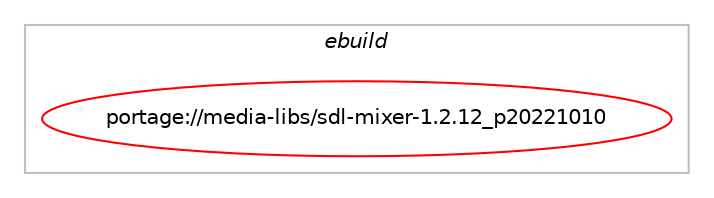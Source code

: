 digraph prolog {

# *************
# Graph options
# *************

newrank=true;
concentrate=true;
compound=true;
graph [rankdir=LR,fontname=Helvetica,fontsize=10,ranksep=1.5];#, ranksep=2.5, nodesep=0.2];
edge  [arrowhead=vee];
node  [fontname=Helvetica,fontsize=10];

# **********
# The ebuild
# **********

subgraph cluster_leftcol {
color=gray;
label=<<i>ebuild</i>>;
id [label="portage://media-libs/sdl-mixer-1.2.12_p20221010", color=red, width=4, href="../media-libs/sdl-mixer-1.2.12_p20221010.svg"];
}

# ****************
# The dependencies
# ****************

subgraph cluster_midcol {
color=gray;
label=<<i>dependencies</i>>;
subgraph cluster_compile {
fillcolor="#eeeeee";
style=filled;
label=<<i>compile</i>>;
# *** BEGIN UNKNOWN DEPENDENCY TYPE (TODO) ***
# id -> equal(use_conditional_group(positive,flac,portage://media-libs/sdl-mixer-1.2.12_p20221010,[package_dependency(portage://media-libs/sdl-mixer-1.2.12_p20221010,install,no,media-libs,flac,greaterequal,[1.2.1,,-r5,1.2.1-r5],any_same_slot,[use(optenable(abi_x86_32),negative),use(optenable(abi_x86_64),negative),use(optenable(abi_x86_x32),negative),use(optenable(abi_mips_n32),negative),use(optenable(abi_mips_n64),negative),use(optenable(abi_mips_o32),negative),use(optenable(abi_s390_32),negative),use(optenable(abi_s390_64),negative)])]))
# *** END UNKNOWN DEPENDENCY TYPE (TODO) ***

# *** BEGIN UNKNOWN DEPENDENCY TYPE (TODO) ***
# id -> equal(use_conditional_group(positive,midi,portage://media-libs/sdl-mixer-1.2.12_p20221010,[use_conditional_group(positive,fluidsynth,portage://media-libs/sdl-mixer-1.2.12_p20221010,[package_dependency(portage://media-libs/sdl-mixer-1.2.12_p20221010,install,no,media-sound,fluidsynth,greaterequal,[1.1.6,,-r1,1.1.6-r1],any_same_slot,[use(optenable(abi_x86_32),negative),use(optenable(abi_x86_64),negative),use(optenable(abi_x86_x32),negative),use(optenable(abi_mips_n32),negative),use(optenable(abi_mips_n64),negative),use(optenable(abi_mips_o32),negative),use(optenable(abi_s390_32),negative),use(optenable(abi_s390_64),negative)])]),use_conditional_group(positive,timidity,portage://media-libs/sdl-mixer-1.2.12_p20221010,[package_dependency(portage://media-libs/sdl-mixer-1.2.12_p20221010,install,no,media-sound,timidity++,none,[,,],[],[])])]))
# *** END UNKNOWN DEPENDENCY TYPE (TODO) ***

# *** BEGIN UNKNOWN DEPENDENCY TYPE (TODO) ***
# id -> equal(use_conditional_group(positive,mod,portage://media-libs/sdl-mixer-1.2.12_p20221010,[use_conditional_group(positive,mikmod,portage://media-libs/sdl-mixer-1.2.12_p20221010,[package_dependency(portage://media-libs/sdl-mixer-1.2.12_p20221010,install,no,media-libs,libmikmod,greaterequal,[3.3.6,,-r1,3.3.6-r1],[],[use(optenable(abi_x86_32),negative),use(optenable(abi_x86_64),negative),use(optenable(abi_x86_x32),negative),use(optenable(abi_mips_n32),negative),use(optenable(abi_mips_n64),negative),use(optenable(abi_mips_o32),negative),use(optenable(abi_s390_32),negative),use(optenable(abi_s390_64),negative)])]),use_conditional_group(positive,modplug,portage://media-libs/sdl-mixer-1.2.12_p20221010,[package_dependency(portage://media-libs/sdl-mixer-1.2.12_p20221010,install,no,media-libs,libmodplug,greaterequal,[0.8.8.4,,-r1,0.8.8.4-r1],[],[use(optenable(abi_x86_32),negative),use(optenable(abi_x86_64),negative),use(optenable(abi_x86_x32),negative),use(optenable(abi_mips_n32),negative),use(optenable(abi_mips_n64),negative),use(optenable(abi_mips_o32),negative),use(optenable(abi_s390_32),negative),use(optenable(abi_s390_64),negative)])])]))
# *** END UNKNOWN DEPENDENCY TYPE (TODO) ***

# *** BEGIN UNKNOWN DEPENDENCY TYPE (TODO) ***
# id -> equal(use_conditional_group(positive,mp3,portage://media-libs/sdl-mixer-1.2.12_p20221010,[use_conditional_group(positive,mad,portage://media-libs/sdl-mixer-1.2.12_p20221010,[package_dependency(portage://media-libs/sdl-mixer-1.2.12_p20221010,install,no,media-libs,libmad,greaterequal,[0.15.1,b,-r8,0.15.1b-r8],[],[use(optenable(abi_x86_32),negative),use(optenable(abi_x86_64),negative),use(optenable(abi_x86_x32),negative),use(optenable(abi_mips_n32),negative),use(optenable(abi_mips_n64),negative),use(optenable(abi_mips_o32),negative),use(optenable(abi_s390_32),negative),use(optenable(abi_s390_64),negative)])]),use_conditional_group(positive,smpeg,portage://media-libs/sdl-mixer-1.2.12_p20221010,[package_dependency(portage://media-libs/sdl-mixer-1.2.12_p20221010,install,no,media-libs,smpeg,greaterequal,[0.4.4,,-r10,0.4.4-r10],[],[use(optenable(abi_x86_32),negative),use(optenable(abi_x86_64),negative),use(optenable(abi_x86_x32),negative),use(optenable(abi_mips_n32),negative),use(optenable(abi_mips_n64),negative),use(optenable(abi_mips_o32),negative),use(optenable(abi_s390_32),negative),use(optenable(abi_s390_64),negative)])])]))
# *** END UNKNOWN DEPENDENCY TYPE (TODO) ***

# *** BEGIN UNKNOWN DEPENDENCY TYPE (TODO) ***
# id -> equal(use_conditional_group(positive,vorbis,portage://media-libs/sdl-mixer-1.2.12_p20221010,[package_dependency(portage://media-libs/sdl-mixer-1.2.12_p20221010,install,no,media-libs,libogg,greaterequal,[1.3.0,,,1.3.0],[],[use(optenable(abi_x86_32),negative),use(optenable(abi_x86_64),negative),use(optenable(abi_x86_x32),negative),use(optenable(abi_mips_n32),negative),use(optenable(abi_mips_n64),negative),use(optenable(abi_mips_o32),negative),use(optenable(abi_s390_32),negative),use(optenable(abi_s390_64),negative)]),package_dependency(portage://media-libs/sdl-mixer-1.2.12_p20221010,install,no,media-libs,libvorbis,greaterequal,[1.3.3,,-r1,1.3.3-r1],[],[use(optenable(abi_x86_32),negative),use(optenable(abi_x86_64),negative),use(optenable(abi_x86_x32),negative),use(optenable(abi_mips_n32),negative),use(optenable(abi_mips_n64),negative),use(optenable(abi_mips_o32),negative),use(optenable(abi_s390_32),negative),use(optenable(abi_s390_64),negative)])]))
# *** END UNKNOWN DEPENDENCY TYPE (TODO) ***

# *** BEGIN UNKNOWN DEPENDENCY TYPE (TODO) ***
# id -> equal(package_dependency(portage://media-libs/sdl-mixer-1.2.12_p20221010,install,no,media-libs,libsdl,greaterequal,[1.2.15,,-r4,1.2.15-r4],[],[use(optenable(abi_x86_32),negative),use(optenable(abi_x86_64),negative),use(optenable(abi_x86_x32),negative),use(optenable(abi_mips_n32),negative),use(optenable(abi_mips_n64),negative),use(optenable(abi_mips_o32),negative),use(optenable(abi_s390_32),negative),use(optenable(abi_s390_64),negative)]))
# *** END UNKNOWN DEPENDENCY TYPE (TODO) ***

}
subgraph cluster_compileandrun {
fillcolor="#eeeeee";
style=filled;
label=<<i>compile and run</i>>;
}
subgraph cluster_run {
fillcolor="#eeeeee";
style=filled;
label=<<i>run</i>>;
# *** BEGIN UNKNOWN DEPENDENCY TYPE (TODO) ***
# id -> equal(use_conditional_group(positive,flac,portage://media-libs/sdl-mixer-1.2.12_p20221010,[package_dependency(portage://media-libs/sdl-mixer-1.2.12_p20221010,run,no,media-libs,flac,greaterequal,[1.2.1,,-r5,1.2.1-r5],any_same_slot,[use(optenable(abi_x86_32),negative),use(optenable(abi_x86_64),negative),use(optenable(abi_x86_x32),negative),use(optenable(abi_mips_n32),negative),use(optenable(abi_mips_n64),negative),use(optenable(abi_mips_o32),negative),use(optenable(abi_s390_32),negative),use(optenable(abi_s390_64),negative)])]))
# *** END UNKNOWN DEPENDENCY TYPE (TODO) ***

# *** BEGIN UNKNOWN DEPENDENCY TYPE (TODO) ***
# id -> equal(use_conditional_group(positive,midi,portage://media-libs/sdl-mixer-1.2.12_p20221010,[use_conditional_group(positive,fluidsynth,portage://media-libs/sdl-mixer-1.2.12_p20221010,[package_dependency(portage://media-libs/sdl-mixer-1.2.12_p20221010,run,no,media-sound,fluidsynth,greaterequal,[1.1.6,,-r1,1.1.6-r1],any_same_slot,[use(optenable(abi_x86_32),negative),use(optenable(abi_x86_64),negative),use(optenable(abi_x86_x32),negative),use(optenable(abi_mips_n32),negative),use(optenable(abi_mips_n64),negative),use(optenable(abi_mips_o32),negative),use(optenable(abi_s390_32),negative),use(optenable(abi_s390_64),negative)])]),use_conditional_group(positive,timidity,portage://media-libs/sdl-mixer-1.2.12_p20221010,[package_dependency(portage://media-libs/sdl-mixer-1.2.12_p20221010,run,no,media-sound,timidity++,none,[,,],[],[])])]))
# *** END UNKNOWN DEPENDENCY TYPE (TODO) ***

# *** BEGIN UNKNOWN DEPENDENCY TYPE (TODO) ***
# id -> equal(use_conditional_group(positive,mod,portage://media-libs/sdl-mixer-1.2.12_p20221010,[use_conditional_group(positive,mikmod,portage://media-libs/sdl-mixer-1.2.12_p20221010,[package_dependency(portage://media-libs/sdl-mixer-1.2.12_p20221010,run,no,media-libs,libmikmod,greaterequal,[3.3.6,,-r1,3.3.6-r1],[],[use(optenable(abi_x86_32),negative),use(optenable(abi_x86_64),negative),use(optenable(abi_x86_x32),negative),use(optenable(abi_mips_n32),negative),use(optenable(abi_mips_n64),negative),use(optenable(abi_mips_o32),negative),use(optenable(abi_s390_32),negative),use(optenable(abi_s390_64),negative)])]),use_conditional_group(positive,modplug,portage://media-libs/sdl-mixer-1.2.12_p20221010,[package_dependency(portage://media-libs/sdl-mixer-1.2.12_p20221010,run,no,media-libs,libmodplug,greaterequal,[0.8.8.4,,-r1,0.8.8.4-r1],[],[use(optenable(abi_x86_32),negative),use(optenable(abi_x86_64),negative),use(optenable(abi_x86_x32),negative),use(optenable(abi_mips_n32),negative),use(optenable(abi_mips_n64),negative),use(optenable(abi_mips_o32),negative),use(optenable(abi_s390_32),negative),use(optenable(abi_s390_64),negative)])])]))
# *** END UNKNOWN DEPENDENCY TYPE (TODO) ***

# *** BEGIN UNKNOWN DEPENDENCY TYPE (TODO) ***
# id -> equal(use_conditional_group(positive,mp3,portage://media-libs/sdl-mixer-1.2.12_p20221010,[use_conditional_group(positive,mad,portage://media-libs/sdl-mixer-1.2.12_p20221010,[package_dependency(portage://media-libs/sdl-mixer-1.2.12_p20221010,run,no,media-libs,libmad,greaterequal,[0.15.1,b,-r8,0.15.1b-r8],[],[use(optenable(abi_x86_32),negative),use(optenable(abi_x86_64),negative),use(optenable(abi_x86_x32),negative),use(optenable(abi_mips_n32),negative),use(optenable(abi_mips_n64),negative),use(optenable(abi_mips_o32),negative),use(optenable(abi_s390_32),negative),use(optenable(abi_s390_64),negative)])]),use_conditional_group(positive,smpeg,portage://media-libs/sdl-mixer-1.2.12_p20221010,[package_dependency(portage://media-libs/sdl-mixer-1.2.12_p20221010,run,no,media-libs,smpeg,greaterequal,[0.4.4,,-r10,0.4.4-r10],[],[use(optenable(abi_x86_32),negative),use(optenable(abi_x86_64),negative),use(optenable(abi_x86_x32),negative),use(optenable(abi_mips_n32),negative),use(optenable(abi_mips_n64),negative),use(optenable(abi_mips_o32),negative),use(optenable(abi_s390_32),negative),use(optenable(abi_s390_64),negative)])])]))
# *** END UNKNOWN DEPENDENCY TYPE (TODO) ***

# *** BEGIN UNKNOWN DEPENDENCY TYPE (TODO) ***
# id -> equal(use_conditional_group(positive,vorbis,portage://media-libs/sdl-mixer-1.2.12_p20221010,[package_dependency(portage://media-libs/sdl-mixer-1.2.12_p20221010,run,no,media-libs,libogg,greaterequal,[1.3.0,,,1.3.0],[],[use(optenable(abi_x86_32),negative),use(optenable(abi_x86_64),negative),use(optenable(abi_x86_x32),negative),use(optenable(abi_mips_n32),negative),use(optenable(abi_mips_n64),negative),use(optenable(abi_mips_o32),negative),use(optenable(abi_s390_32),negative),use(optenable(abi_s390_64),negative)]),package_dependency(portage://media-libs/sdl-mixer-1.2.12_p20221010,run,no,media-libs,libvorbis,greaterequal,[1.3.3,,-r1,1.3.3-r1],[],[use(optenable(abi_x86_32),negative),use(optenable(abi_x86_64),negative),use(optenable(abi_x86_x32),negative),use(optenable(abi_mips_n32),negative),use(optenable(abi_mips_n64),negative),use(optenable(abi_mips_o32),negative),use(optenable(abi_s390_32),negative),use(optenable(abi_s390_64),negative)])]))
# *** END UNKNOWN DEPENDENCY TYPE (TODO) ***

# *** BEGIN UNKNOWN DEPENDENCY TYPE (TODO) ***
# id -> equal(package_dependency(portage://media-libs/sdl-mixer-1.2.12_p20221010,run,no,media-libs,libsdl,greaterequal,[1.2.15,,-r4,1.2.15-r4],[],[use(optenable(abi_x86_32),negative),use(optenable(abi_x86_64),negative),use(optenable(abi_x86_x32),negative),use(optenable(abi_mips_n32),negative),use(optenable(abi_mips_n64),negative),use(optenable(abi_mips_o32),negative),use(optenable(abi_s390_32),negative),use(optenable(abi_s390_64),negative)]))
# *** END UNKNOWN DEPENDENCY TYPE (TODO) ***

}
}

# **************
# The candidates
# **************

subgraph cluster_choices {
rank=same;
color=gray;
label=<<i>candidates</i>>;

}

}
